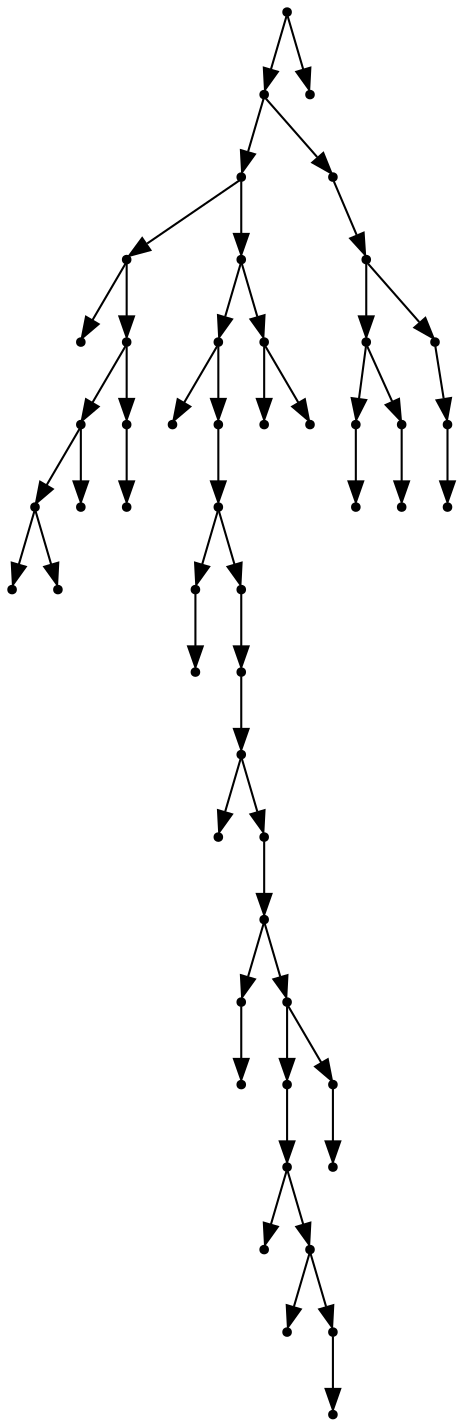 digraph {
  51 [shape=point];
  49 [shape=point];
  38 [shape=point];
  9 [shape=point];
  0 [shape=point];
  8 [shape=point];
  5 [shape=point];
  3 [shape=point];
  1 [shape=point];
  2 [shape=point];
  4 [shape=point];
  7 [shape=point];
  6 [shape=point];
  37 [shape=point];
  33 [shape=point];
  10 [shape=point];
  32 [shape=point];
  31 [shape=point];
  12 [shape=point];
  11 [shape=point];
  30 [shape=point];
  29 [shape=point];
  28 [shape=point];
  13 [shape=point];
  27 [shape=point];
  26 [shape=point];
  15 [shape=point];
  14 [shape=point];
  25 [shape=point];
  22 [shape=point];
  21 [shape=point];
  16 [shape=point];
  20 [shape=point];
  17 [shape=point];
  19 [shape=point];
  18 [shape=point];
  24 [shape=point];
  23 [shape=point];
  36 [shape=point];
  34 [shape=point];
  35 [shape=point];
  48 [shape=point];
  47 [shape=point];
  43 [shape=point];
  40 [shape=point];
  39 [shape=point];
  42 [shape=point];
  41 [shape=point];
  46 [shape=point];
  45 [shape=point];
  44 [shape=point];
  50 [shape=point];
51 -> 49;
49 -> 38;
38 -> 9;
9 -> 0;
9 -> 8;
8 -> 5;
5 -> 3;
3 -> 1;
3 -> 2;
5 -> 4;
8 -> 7;
7 -> 6;
38 -> 37;
37 -> 33;
33 -> 10;
33 -> 32;
32 -> 31;
31 -> 12;
12 -> 11;
31 -> 30;
30 -> 29;
29 -> 28;
28 -> 13;
28 -> 27;
27 -> 26;
26 -> 15;
15 -> 14;
26 -> 25;
25 -> 22;
22 -> 21;
21 -> 16;
21 -> 20;
20 -> 17;
20 -> 19;
19 -> 18;
25 -> 24;
24 -> 23;
37 -> 36;
36 -> 34;
36 -> 35;
49 -> 48;
48 -> 47;
47 -> 43;
43 -> 40;
40 -> 39;
43 -> 42;
42 -> 41;
47 -> 46;
46 -> 45;
45 -> 44;
51 -> 50;
}
